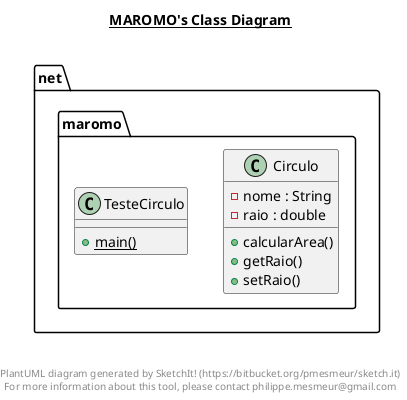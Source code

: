 @startuml

title __MAROMO's Class Diagram__\n

  namespace net.maromo {
    class net.maromo.Circulo {
        - nome : String
        - raio : double
        + calcularArea()
        + getRaio()
        + setRaio()
    }
  }
  

  namespace net.maromo {
    class net.maromo.TesteCirculo {
        {static} + main()
    }
  }
  



right footer


PlantUML diagram generated by SketchIt! (https://bitbucket.org/pmesmeur/sketch.it)
For more information about this tool, please contact philippe.mesmeur@gmail.com
endfooter

@enduml

